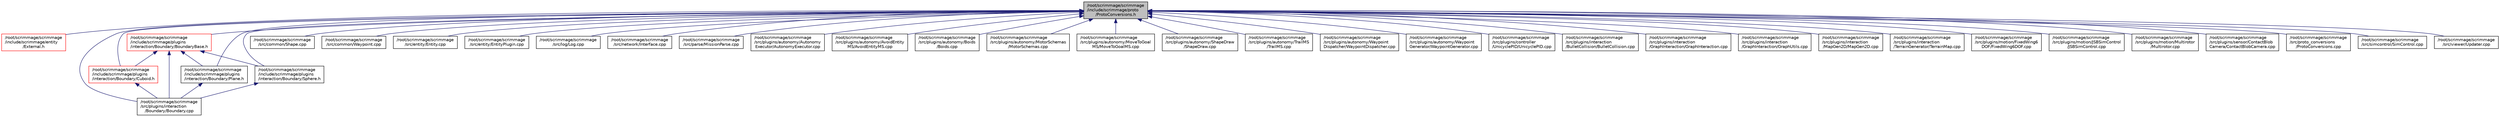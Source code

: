 digraph "/root/scrimmage/scrimmage/include/scrimmage/proto/ProtoConversions.h"
{
 // LATEX_PDF_SIZE
  edge [fontname="Helvetica",fontsize="10",labelfontname="Helvetica",labelfontsize="10"];
  node [fontname="Helvetica",fontsize="10",shape=record];
  Node1 [label="/root/scrimmage/scrimmage\l/include/scrimmage/proto\l/ProtoConversions.h",height=0.2,width=0.4,color="black", fillcolor="grey75", style="filled", fontcolor="black",tooltip="Brief file description."];
  Node1 -> Node2 [dir="back",color="midnightblue",fontsize="10",style="solid",fontname="Helvetica"];
  Node2 [label="/root/scrimmage/scrimmage\l/include/scrimmage/entity\l/External.h",height=0.2,width=0.4,color="red", fillcolor="white", style="filled",URL="$External_8h.html",tooltip="Brief file description."];
  Node1 -> Node4 [dir="back",color="midnightblue",fontsize="10",style="solid",fontname="Helvetica"];
  Node4 [label="/root/scrimmage/scrimmage\l/include/scrimmage/plugins\l/interaction/Boundary/BoundaryBase.h",height=0.2,width=0.4,color="red", fillcolor="white", style="filled",URL="$BoundaryBase_8h.html",tooltip="Brief file description."];
  Node4 -> Node16 [dir="back",color="midnightblue",fontsize="10",style="solid",fontname="Helvetica"];
  Node16 [label="/root/scrimmage/scrimmage\l/include/scrimmage/plugins\l/interaction/Boundary/Cuboid.h",height=0.2,width=0.4,color="red", fillcolor="white", style="filled",URL="$Cuboid_8h.html",tooltip="Brief file description."];
  Node16 -> Node11 [dir="back",color="midnightblue",fontsize="10",style="solid",fontname="Helvetica"];
  Node11 [label="/root/scrimmage/scrimmage\l/src/plugins/interaction\l/Boundary/Boundary.cpp",height=0.2,width=0.4,color="black", fillcolor="white", style="filled",URL="$Boundary_8cpp.html",tooltip="Brief file description."];
  Node4 -> Node17 [dir="back",color="midnightblue",fontsize="10",style="solid",fontname="Helvetica"];
  Node17 [label="/root/scrimmage/scrimmage\l/include/scrimmage/plugins\l/interaction/Boundary/Plane.h",height=0.2,width=0.4,color="black", fillcolor="white", style="filled",URL="$Plane_8h.html",tooltip="Brief file description."];
  Node17 -> Node11 [dir="back",color="midnightblue",fontsize="10",style="solid",fontname="Helvetica"];
  Node4 -> Node19 [dir="back",color="midnightblue",fontsize="10",style="solid",fontname="Helvetica"];
  Node19 [label="/root/scrimmage/scrimmage\l/include/scrimmage/plugins\l/interaction/Boundary/Sphere.h",height=0.2,width=0.4,color="black", fillcolor="white", style="filled",URL="$Sphere_8h.html",tooltip="Brief file description."];
  Node19 -> Node11 [dir="back",color="midnightblue",fontsize="10",style="solid",fontname="Helvetica"];
  Node4 -> Node11 [dir="back",color="midnightblue",fontsize="10",style="solid",fontname="Helvetica"];
  Node1 -> Node16 [dir="back",color="midnightblue",fontsize="10",style="solid",fontname="Helvetica"];
  Node1 -> Node17 [dir="back",color="midnightblue",fontsize="10",style="solid",fontname="Helvetica"];
  Node1 -> Node19 [dir="back",color="midnightblue",fontsize="10",style="solid",fontname="Helvetica"];
  Node1 -> Node23 [dir="back",color="midnightblue",fontsize="10",style="solid",fontname="Helvetica"];
  Node23 [label="/root/scrimmage/scrimmage\l/src/common/Shape.cpp",height=0.2,width=0.4,color="black", fillcolor="white", style="filled",URL="$Shape_8cpp.html",tooltip="Brief file description."];
  Node1 -> Node24 [dir="back",color="midnightblue",fontsize="10",style="solid",fontname="Helvetica"];
  Node24 [label="/root/scrimmage/scrimmage\l/src/common/Waypoint.cpp",height=0.2,width=0.4,color="black", fillcolor="white", style="filled",URL="$Waypoint_8cpp.html",tooltip="Brief file description."];
  Node1 -> Node25 [dir="back",color="midnightblue",fontsize="10",style="solid",fontname="Helvetica"];
  Node25 [label="/root/scrimmage/scrimmage\l/src/entity/Entity.cpp",height=0.2,width=0.4,color="black", fillcolor="white", style="filled",URL="$Entity_8cpp.html",tooltip="Brief file description."];
  Node1 -> Node26 [dir="back",color="midnightblue",fontsize="10",style="solid",fontname="Helvetica"];
  Node26 [label="/root/scrimmage/scrimmage\l/src/entity/EntityPlugin.cpp",height=0.2,width=0.4,color="black", fillcolor="white", style="filled",URL="$EntityPlugin_8cpp.html",tooltip="Brief file description."];
  Node1 -> Node27 [dir="back",color="midnightblue",fontsize="10",style="solid",fontname="Helvetica"];
  Node27 [label="/root/scrimmage/scrimmage\l/src/log/Log.cpp",height=0.2,width=0.4,color="black", fillcolor="white", style="filled",URL="$Log_8cpp.html",tooltip="Brief file description."];
  Node1 -> Node28 [dir="back",color="midnightblue",fontsize="10",style="solid",fontname="Helvetica"];
  Node28 [label="/root/scrimmage/scrimmage\l/src/network/Interface.cpp",height=0.2,width=0.4,color="black", fillcolor="white", style="filled",URL="$Interface_8cpp.html",tooltip="Brief file description."];
  Node1 -> Node29 [dir="back",color="midnightblue",fontsize="10",style="solid",fontname="Helvetica"];
  Node29 [label="/root/scrimmage/scrimmage\l/src/parse/MissionParse.cpp",height=0.2,width=0.4,color="black", fillcolor="white", style="filled",URL="$MissionParse_8cpp.html",tooltip="Brief file description."];
  Node1 -> Node30 [dir="back",color="midnightblue",fontsize="10",style="solid",fontname="Helvetica"];
  Node30 [label="/root/scrimmage/scrimmage\l/src/plugins/autonomy/Autonomy\lExecutor/AutonomyExecutor.cpp",height=0.2,width=0.4,color="black", fillcolor="white", style="filled",URL="$AutonomyExecutor_8cpp.html",tooltip="Brief file description."];
  Node1 -> Node31 [dir="back",color="midnightblue",fontsize="10",style="solid",fontname="Helvetica"];
  Node31 [label="/root/scrimmage/scrimmage\l/src/plugins/autonomy/AvoidEntity\lMS/AvoidEntityMS.cpp",height=0.2,width=0.4,color="black", fillcolor="white", style="filled",URL="$AvoidEntityMS_8cpp.html",tooltip="Brief file description."];
  Node1 -> Node32 [dir="back",color="midnightblue",fontsize="10",style="solid",fontname="Helvetica"];
  Node32 [label="/root/scrimmage/scrimmage\l/src/plugins/autonomy/Boids\l/Boids.cpp",height=0.2,width=0.4,color="black", fillcolor="white", style="filled",URL="$Boids_8cpp.html",tooltip="Brief file description."];
  Node1 -> Node33 [dir="back",color="midnightblue",fontsize="10",style="solid",fontname="Helvetica"];
  Node33 [label="/root/scrimmage/scrimmage\l/src/plugins/autonomy/MotorSchemas\l/MotorSchemas.cpp",height=0.2,width=0.4,color="black", fillcolor="white", style="filled",URL="$MotorSchemas_8cpp.html",tooltip="Brief file description."];
  Node1 -> Node34 [dir="back",color="midnightblue",fontsize="10",style="solid",fontname="Helvetica"];
  Node34 [label="/root/scrimmage/scrimmage\l/src/plugins/autonomy/MoveToGoal\lMS/MoveToGoalMS.cpp",height=0.2,width=0.4,color="black", fillcolor="white", style="filled",URL="$MoveToGoalMS_8cpp.html",tooltip="Brief file description."];
  Node1 -> Node35 [dir="back",color="midnightblue",fontsize="10",style="solid",fontname="Helvetica"];
  Node35 [label="/root/scrimmage/scrimmage\l/src/plugins/autonomy/ShapeDraw\l/ShapeDraw.cpp",height=0.2,width=0.4,color="black", fillcolor="white", style="filled",URL="$ShapeDraw_8cpp.html",tooltip="Brief file description."];
  Node1 -> Node36 [dir="back",color="midnightblue",fontsize="10",style="solid",fontname="Helvetica"];
  Node36 [label="/root/scrimmage/scrimmage\l/src/plugins/autonomy/TrailMS\l/TrailMS.cpp",height=0.2,width=0.4,color="black", fillcolor="white", style="filled",URL="$TrailMS_8cpp.html",tooltip="Brief file description."];
  Node1 -> Node37 [dir="back",color="midnightblue",fontsize="10",style="solid",fontname="Helvetica"];
  Node37 [label="/root/scrimmage/scrimmage\l/src/plugins/autonomy/Waypoint\lDispatcher/WaypointDispatcher.cpp",height=0.2,width=0.4,color="black", fillcolor="white", style="filled",URL="$WaypointDispatcher_8cpp.html",tooltip="Brief file description."];
  Node1 -> Node38 [dir="back",color="midnightblue",fontsize="10",style="solid",fontname="Helvetica"];
  Node38 [label="/root/scrimmage/scrimmage\l/src/plugins/autonomy/Waypoint\lGenerator/WaypointGenerator.cpp",height=0.2,width=0.4,color="black", fillcolor="white", style="filled",URL="$WaypointGenerator_8cpp.html",tooltip="Brief file description."];
  Node1 -> Node39 [dir="back",color="midnightblue",fontsize="10",style="solid",fontname="Helvetica"];
  Node39 [label="/root/scrimmage/scrimmage\l/src/plugins/controller\l/UnicyclePID/UnicyclePID.cpp",height=0.2,width=0.4,color="black", fillcolor="white", style="filled",URL="$UnicyclePID_8cpp.html",tooltip="Brief file description."];
  Node1 -> Node11 [dir="back",color="midnightblue",fontsize="10",style="solid",fontname="Helvetica"];
  Node1 -> Node40 [dir="back",color="midnightblue",fontsize="10",style="solid",fontname="Helvetica"];
  Node40 [label="/root/scrimmage/scrimmage\l/src/plugins/interaction\l/BulletCollision/BulletCollision.cpp",height=0.2,width=0.4,color="black", fillcolor="white", style="filled",URL="$BulletCollision_8cpp.html",tooltip="Brief file description."];
  Node1 -> Node41 [dir="back",color="midnightblue",fontsize="10",style="solid",fontname="Helvetica"];
  Node41 [label="/root/scrimmage/scrimmage\l/src/plugins/interaction\l/GraphInteraction/GraphInteraction.cpp",height=0.2,width=0.4,color="black", fillcolor="white", style="filled",URL="$GraphInteraction_8cpp.html",tooltip="Brief file description."];
  Node1 -> Node42 [dir="back",color="midnightblue",fontsize="10",style="solid",fontname="Helvetica"];
  Node42 [label="/root/scrimmage/scrimmage\l/src/plugins/interaction\l/GraphInteraction/GraphUtils.cpp",height=0.2,width=0.4,color="black", fillcolor="white", style="filled",URL="$GraphUtils_8cpp.html",tooltip="Brief file description."];
  Node1 -> Node43 [dir="back",color="midnightblue",fontsize="10",style="solid",fontname="Helvetica"];
  Node43 [label="/root/scrimmage/scrimmage\l/src/plugins/interaction\l/MapGen2D/MapGen2D.cpp",height=0.2,width=0.4,color="black", fillcolor="white", style="filled",URL="$MapGen2D_8cpp.html",tooltip="Brief file description."];
  Node1 -> Node44 [dir="back",color="midnightblue",fontsize="10",style="solid",fontname="Helvetica"];
  Node44 [label="/root/scrimmage/scrimmage\l/src/plugins/interaction\l/TerrainGenerator/TerrainMap.cpp",height=0.2,width=0.4,color="black", fillcolor="white", style="filled",URL="$TerrainMap_8cpp.html",tooltip="Brief file description."];
  Node1 -> Node45 [dir="back",color="midnightblue",fontsize="10",style="solid",fontname="Helvetica"];
  Node45 [label="/root/scrimmage/scrimmage\l/src/plugins/motion/FixedWing6\lDOF/FixedWing6DOF.cpp",height=0.2,width=0.4,color="black", fillcolor="white", style="filled",URL="$FixedWing6DOF_8cpp.html",tooltip="Brief file description."];
  Node1 -> Node46 [dir="back",color="midnightblue",fontsize="10",style="solid",fontname="Helvetica"];
  Node46 [label="/root/scrimmage/scrimmage\l/src/plugins/motion/JSBSimControl\l/JSBSimControl.cpp",height=0.2,width=0.4,color="black", fillcolor="white", style="filled",URL="$JSBSimControl_8cpp.html",tooltip="Brief file description."];
  Node1 -> Node47 [dir="back",color="midnightblue",fontsize="10",style="solid",fontname="Helvetica"];
  Node47 [label="/root/scrimmage/scrimmage\l/src/plugins/motion/Multirotor\l/Multirotor.cpp",height=0.2,width=0.4,color="black", fillcolor="white", style="filled",URL="$Multirotor_8cpp.html",tooltip="Brief file description."];
  Node1 -> Node48 [dir="back",color="midnightblue",fontsize="10",style="solid",fontname="Helvetica"];
  Node48 [label="/root/scrimmage/scrimmage\l/src/plugins/sensor/ContactBlob\lCamera/ContactBlobCamera.cpp",height=0.2,width=0.4,color="black", fillcolor="white", style="filled",URL="$ContactBlobCamera_8cpp.html",tooltip="Brief file description."];
  Node1 -> Node49 [dir="back",color="midnightblue",fontsize="10",style="solid",fontname="Helvetica"];
  Node49 [label="/root/scrimmage/scrimmage\l/src/proto_conversions\l/ProtoConversions.cpp",height=0.2,width=0.4,color="black", fillcolor="white", style="filled",URL="$ProtoConversions_8cpp.html",tooltip="Brief file description."];
  Node1 -> Node50 [dir="back",color="midnightblue",fontsize="10",style="solid",fontname="Helvetica"];
  Node50 [label="/root/scrimmage/scrimmage\l/src/simcontrol/SimControl.cpp",height=0.2,width=0.4,color="black", fillcolor="white", style="filled",URL="$SimControl_8cpp.html",tooltip="Brief file description."];
  Node1 -> Node51 [dir="back",color="midnightblue",fontsize="10",style="solid",fontname="Helvetica"];
  Node51 [label="/root/scrimmage/scrimmage\l/src/viewer/Updater.cpp",height=0.2,width=0.4,color="black", fillcolor="white", style="filled",URL="$Updater_8cpp.html",tooltip="Brief file description."];
}
